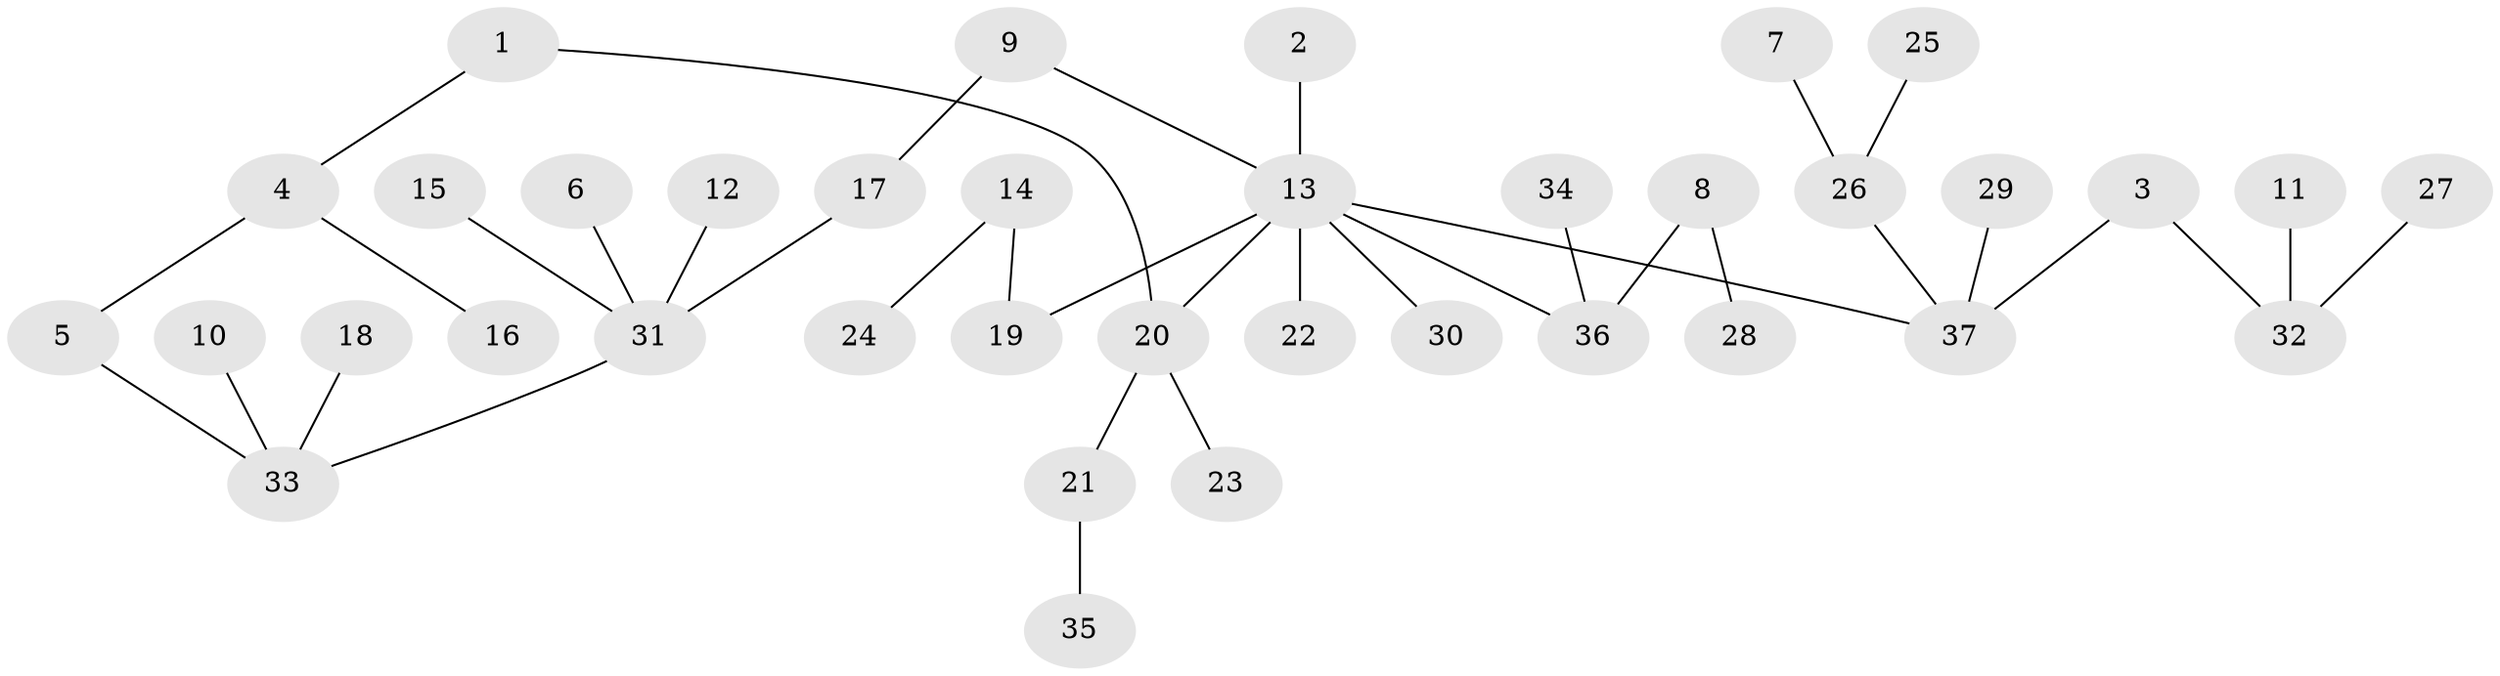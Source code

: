 // original degree distribution, {6: 0.0410958904109589, 10: 0.0136986301369863, 2: 0.2191780821917808, 4: 0.0684931506849315, 5: 0.0273972602739726, 1: 0.5616438356164384, 3: 0.0684931506849315}
// Generated by graph-tools (version 1.1) at 2025/01/03/09/25 03:01:51]
// undirected, 37 vertices, 37 edges
graph export_dot {
graph [start="1"]
  node [color=gray90,style=filled];
  1;
  2;
  3;
  4;
  5;
  6;
  7;
  8;
  9;
  10;
  11;
  12;
  13;
  14;
  15;
  16;
  17;
  18;
  19;
  20;
  21;
  22;
  23;
  24;
  25;
  26;
  27;
  28;
  29;
  30;
  31;
  32;
  33;
  34;
  35;
  36;
  37;
  1 -- 4 [weight=1.0];
  1 -- 20 [weight=1.0];
  2 -- 13 [weight=1.0];
  3 -- 32 [weight=1.0];
  3 -- 37 [weight=1.0];
  4 -- 5 [weight=1.0];
  4 -- 16 [weight=1.0];
  5 -- 33 [weight=1.0];
  6 -- 31 [weight=1.0];
  7 -- 26 [weight=1.0];
  8 -- 28 [weight=1.0];
  8 -- 36 [weight=1.0];
  9 -- 13 [weight=1.0];
  9 -- 17 [weight=1.0];
  10 -- 33 [weight=1.0];
  11 -- 32 [weight=1.0];
  12 -- 31 [weight=1.0];
  13 -- 19 [weight=1.0];
  13 -- 20 [weight=1.0];
  13 -- 22 [weight=1.0];
  13 -- 30 [weight=1.0];
  13 -- 36 [weight=1.0];
  13 -- 37 [weight=1.0];
  14 -- 19 [weight=1.0];
  14 -- 24 [weight=1.0];
  15 -- 31 [weight=1.0];
  17 -- 31 [weight=1.0];
  18 -- 33 [weight=1.0];
  20 -- 21 [weight=1.0];
  20 -- 23 [weight=1.0];
  21 -- 35 [weight=1.0];
  25 -- 26 [weight=1.0];
  26 -- 37 [weight=1.0];
  27 -- 32 [weight=1.0];
  29 -- 37 [weight=1.0];
  31 -- 33 [weight=1.0];
  34 -- 36 [weight=1.0];
}

